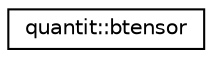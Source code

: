 digraph "Graphical Class Hierarchy"
{
 // LATEX_PDF_SIZE
  edge [fontname="Helvetica",fontsize="10",labelfontname="Helvetica",labelfontsize="10"];
  node [fontname="Helvetica",fontsize="10",shape=record];
  rankdir="LR";
  Node0 [label="quantit::btensor",height=0.2,width=0.4,color="black", fillcolor="white", style="filled",URL="$classquantit_1_1btensor.html",tooltip="btensor is a type meant to represent block sparse tensor with conservation laws. The conservation law..."];
}
